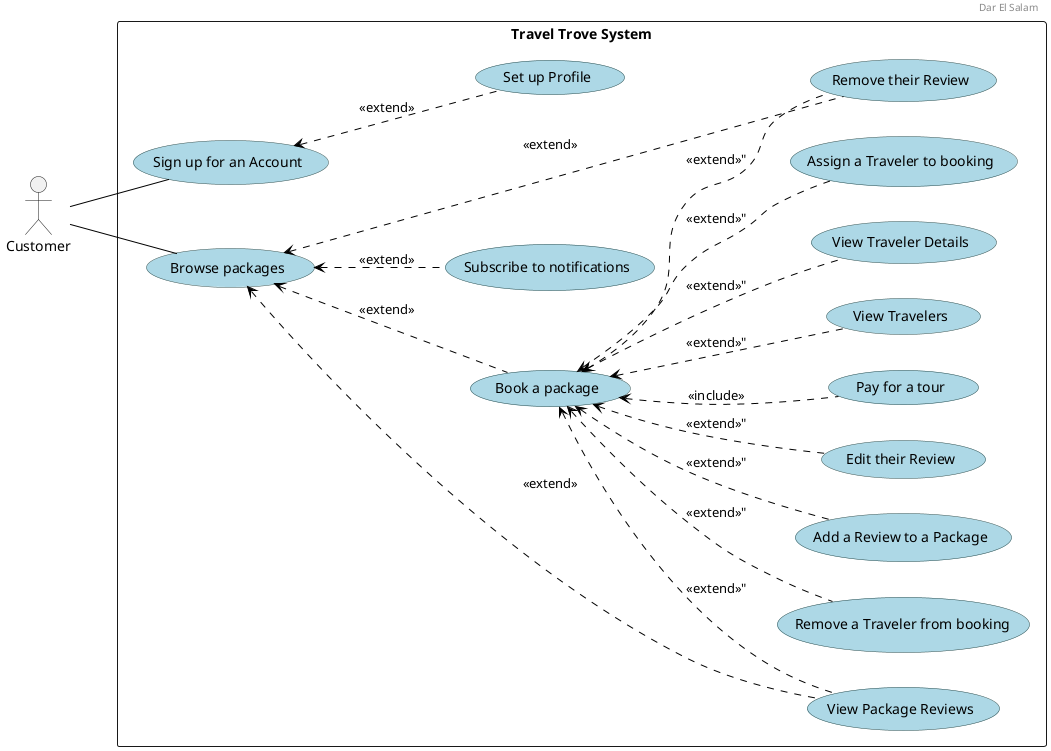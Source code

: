 @startuml

left to right direction

' Add a header with left alignment
header
Dar El Salam
endheader

' Align the header text to the left
skinparam headerAlignment left

' Custom skin parameters for use cases
skinparam usecase {
    BackgroundColor lightblue
    BorderColor DarkSlateGray
    ArrowColor Black
}

actor "Customer" as Customer

rectangle "Travel Trove System" {

    usecase "Sign up for an Account"
    usecase "Set up Profile"
'    usecase "View Account"
'    usecase "Edit Account"
'    usecase "View Profile"
'    usecase "Modify Profile Information"

    usecase "Browse packages"
'    usecase "Filter search result"
    usecase "Subscribe to notifications"

    usecase "Book a package"
    usecase "Pay for a tour"

'    usecase "Cancel a tour"
'    usecase "Request a refund"

    usecase "View Travelers"
    usecase "View Traveler Details"
'    usecase "Add a Traveler"
'    usecase "Edit a Traveler"
    usecase "Assign a Traveler to booking"
    usecase "Remove a Traveler from booking"

'    usecase "Access their package bookings"

    usecase "View Package Reviews"
    usecase "Add a Review to a Package"
    usecase "Edit their Review"
    usecase "Remove their Review"
}

"Sign up for an Account" <.. "Set up Profile" : <<extend>>
'"Sign up for an Account" <.. "View Account" : <<extend>>
'"View Account" <.. "Edit Account" : <<extend>>
"Browse packages" <.. "Book a package" : <<extend>>
"Browse packages" <.. "Subscribe to notifications" : <<extend>>
"Browse packages" <.. "View Package Reviews" : <<extend>>
"Browse packages" <.. "Remove their Review" : <<extend>>
'"Book a package" <.. "Filter search result" : <<extend>>
"Book a package" <.. "Pay for a tour" : <<include>>
'"Cancel a tour" <.. "Request a refund" : <<extend>>
'"Sign up for an Account" <.. "View Profile" : <<extend>>
'"View Profile" <.. "Modify Profile Information" : <<extend>>
'"View Profile" <.. "Set up Profile" : <<extend>>
'"Access their package bookings" <.. "View Travelers" : <<extend>>
'"Access their package bookings" <.. "View Traveler Details" : <<extend>>
'"Access their package bookings" <.. "Add a Traveler" : <<extend>>
'"Access their package bookings" <.. "Edit a Traveler" : <<extend>>
'"Access their package bookings" <.. "Remove a Traveler from booking" : <<extend>>
"Book a package" <.. "View Travelers" : <<extend>>"
"Book a package" <.. "View Traveler Details" : <<extend>>"
"Book a package" <.. "Remove a Traveler from booking" : <<extend>>"
"Book a package" <.. "Assign a Traveler to booking" : <<extend>>"
"Book a package" <.. "View Package Reviews" : <<extend>>"
"Book a package" <.. "Add a Review to a Package" : <<extend>>"
"Book a package" <.. "Edit their Review" : <<extend>>"
"Book a package" <.. "Remove their Review" : <<extend>>"

Customer -- "Sign up for an Account"
Customer -- "Browse packages"
'Customer -- "Access their package bookings"
'Customer -- "Cancel a tour"

@enduml